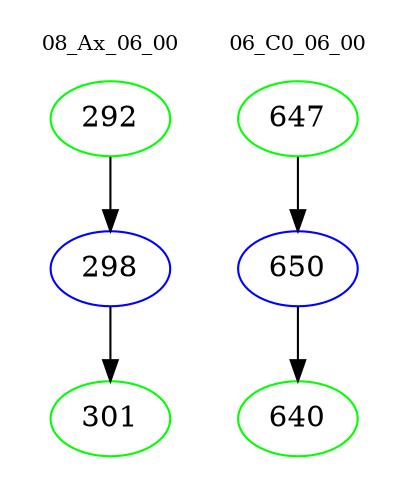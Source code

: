 digraph{
subgraph cluster_0 {
color = white
label = "08_Ax_06_00";
fontsize=10;
T0_292 [label="292", color="green"]
T0_292 -> T0_298 [color="black"]
T0_298 [label="298", color="blue"]
T0_298 -> T0_301 [color="black"]
T0_301 [label="301", color="green"]
}
subgraph cluster_1 {
color = white
label = "06_C0_06_00";
fontsize=10;
T1_647 [label="647", color="green"]
T1_647 -> T1_650 [color="black"]
T1_650 [label="650", color="blue"]
T1_650 -> T1_640 [color="black"]
T1_640 [label="640", color="green"]
}
}
